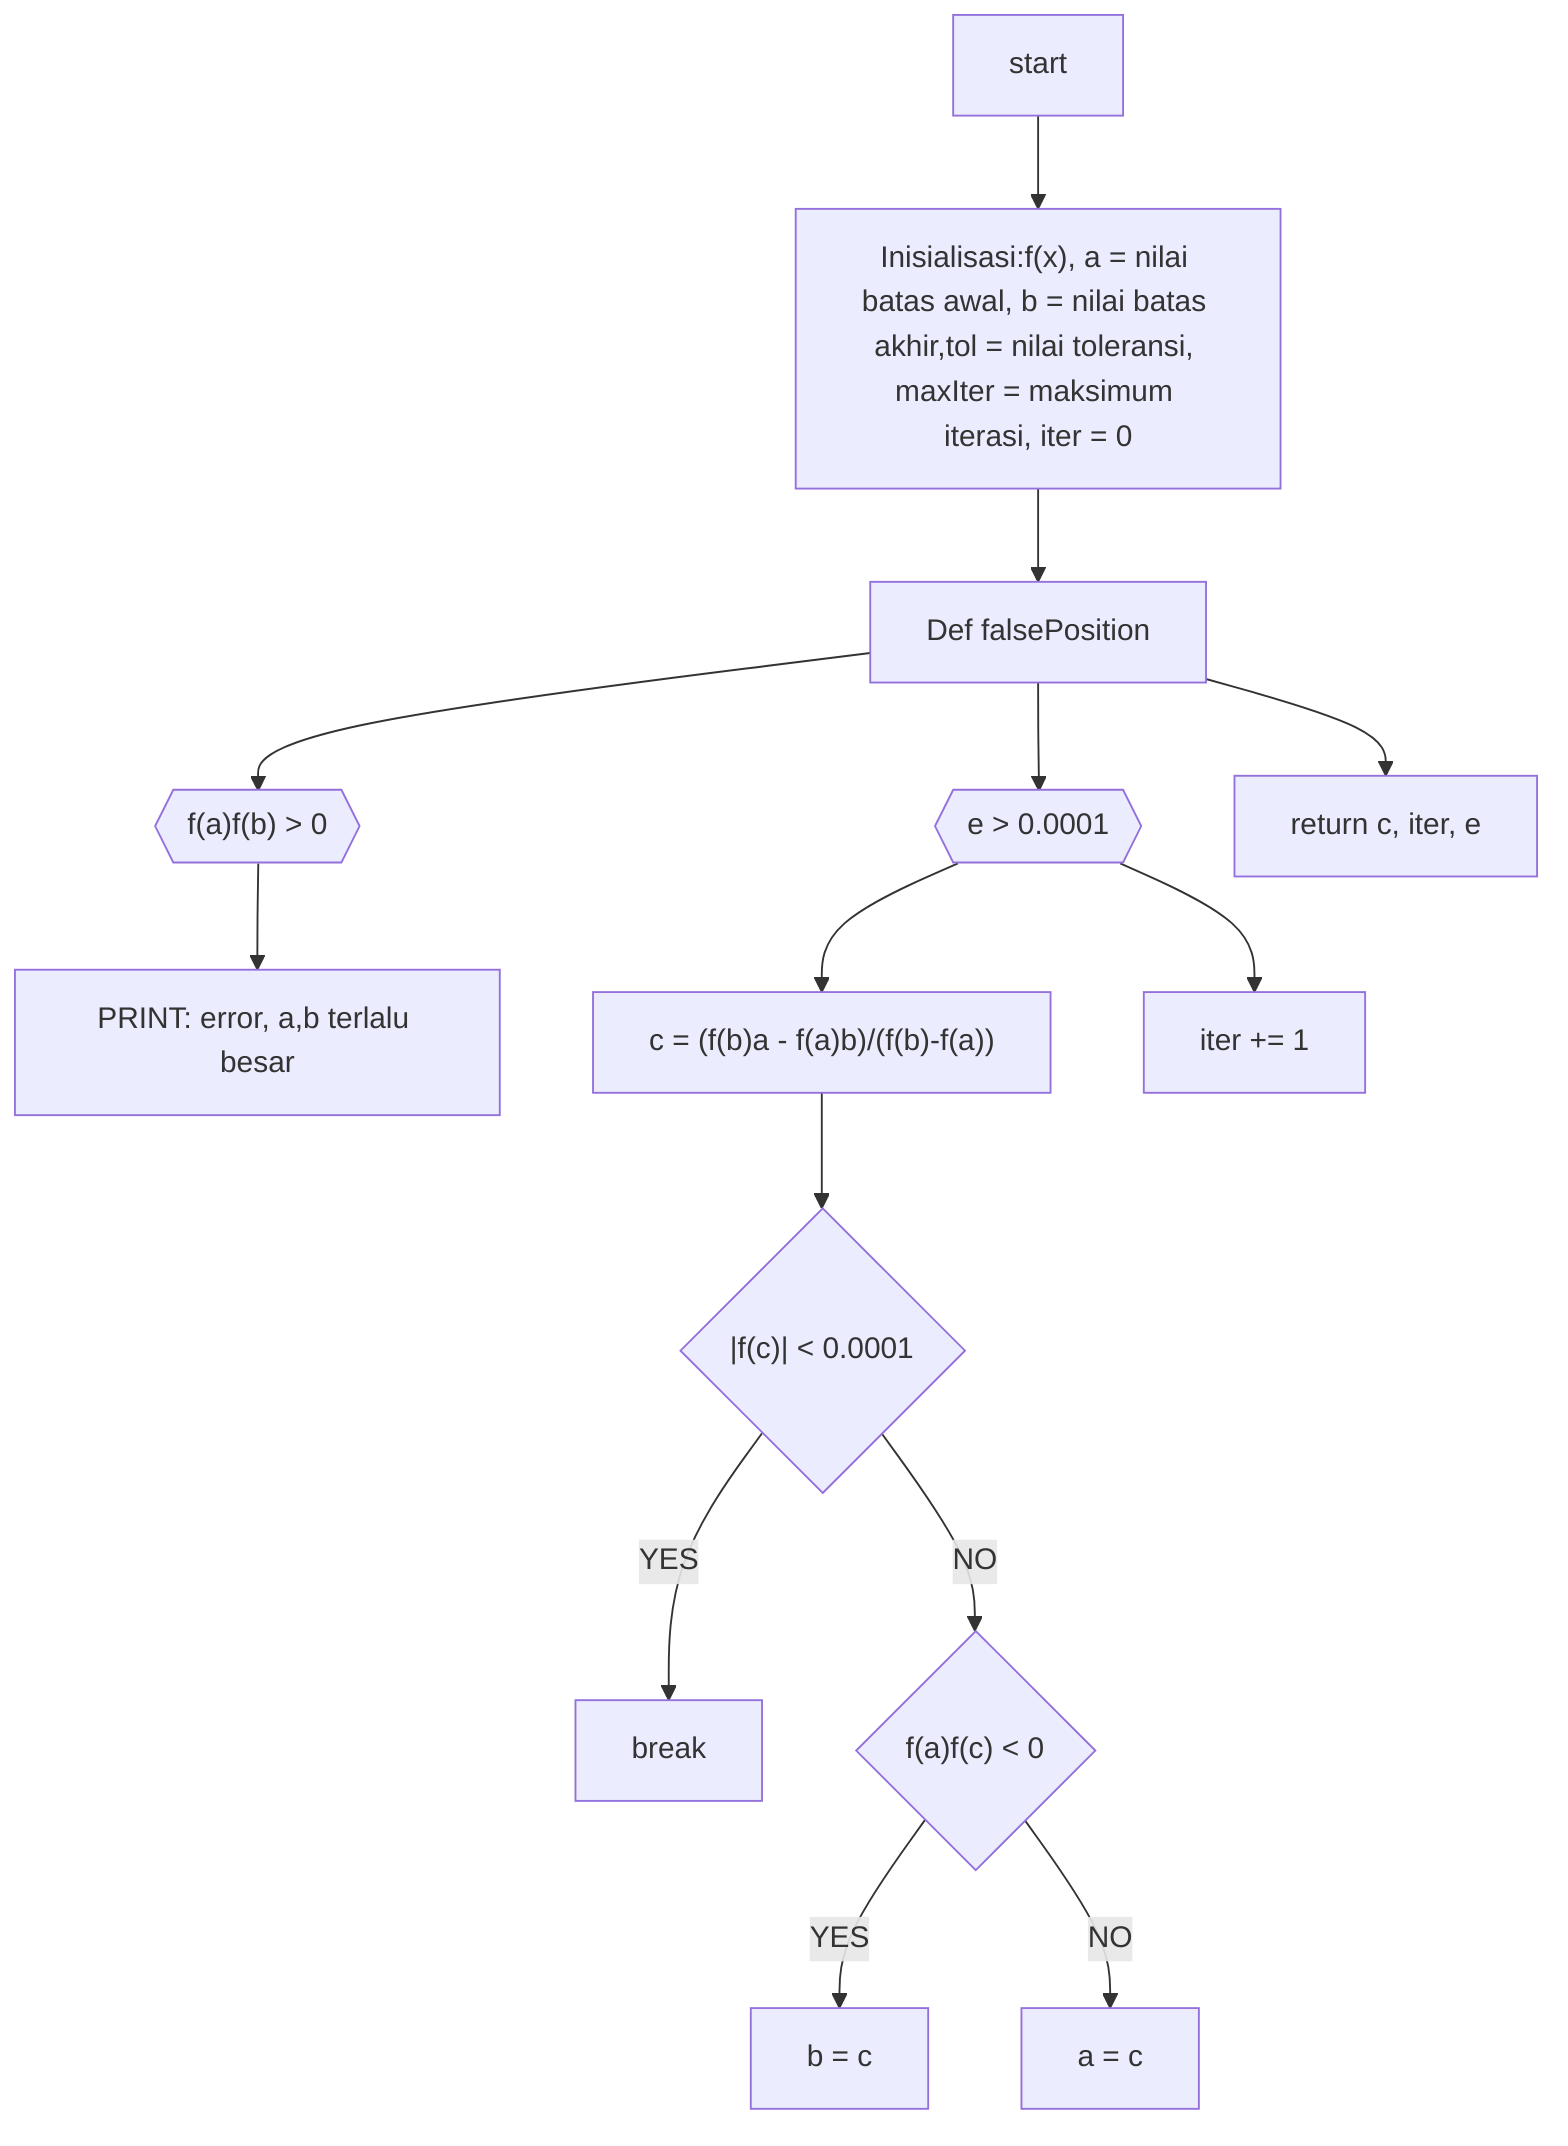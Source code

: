flowchart TD;
    A[start] --> B["Inisialisasi:f(x), a = nilai batas awal, b = nilai batas akhir,tol = nilai toleransi, maxIter = maksimum iterasi, iter = 0"]
    B --> Z["Def falsePosition"]
    Z --> C{{"f(a)f(b) > 0"}}
    C --> D["PRINT: error, a,b terlalu besar"]
    Z --> G{{"e > 0.0001"}}
    G -->H["c = (f(b)a - f(a)b)/(f(b)-f(a))"]
    H --> I{"|f(c)| < 0.0001"}
    I -->|YES| J["break"]
    I -->|NO| K{"f(a)f(c) < 0"} 
    K --> |YES| L["b = c"]
    K --> |NO| M["a = c"]
    G --> N["iter += 1"]
    Z --> X["return c, iter, e"]